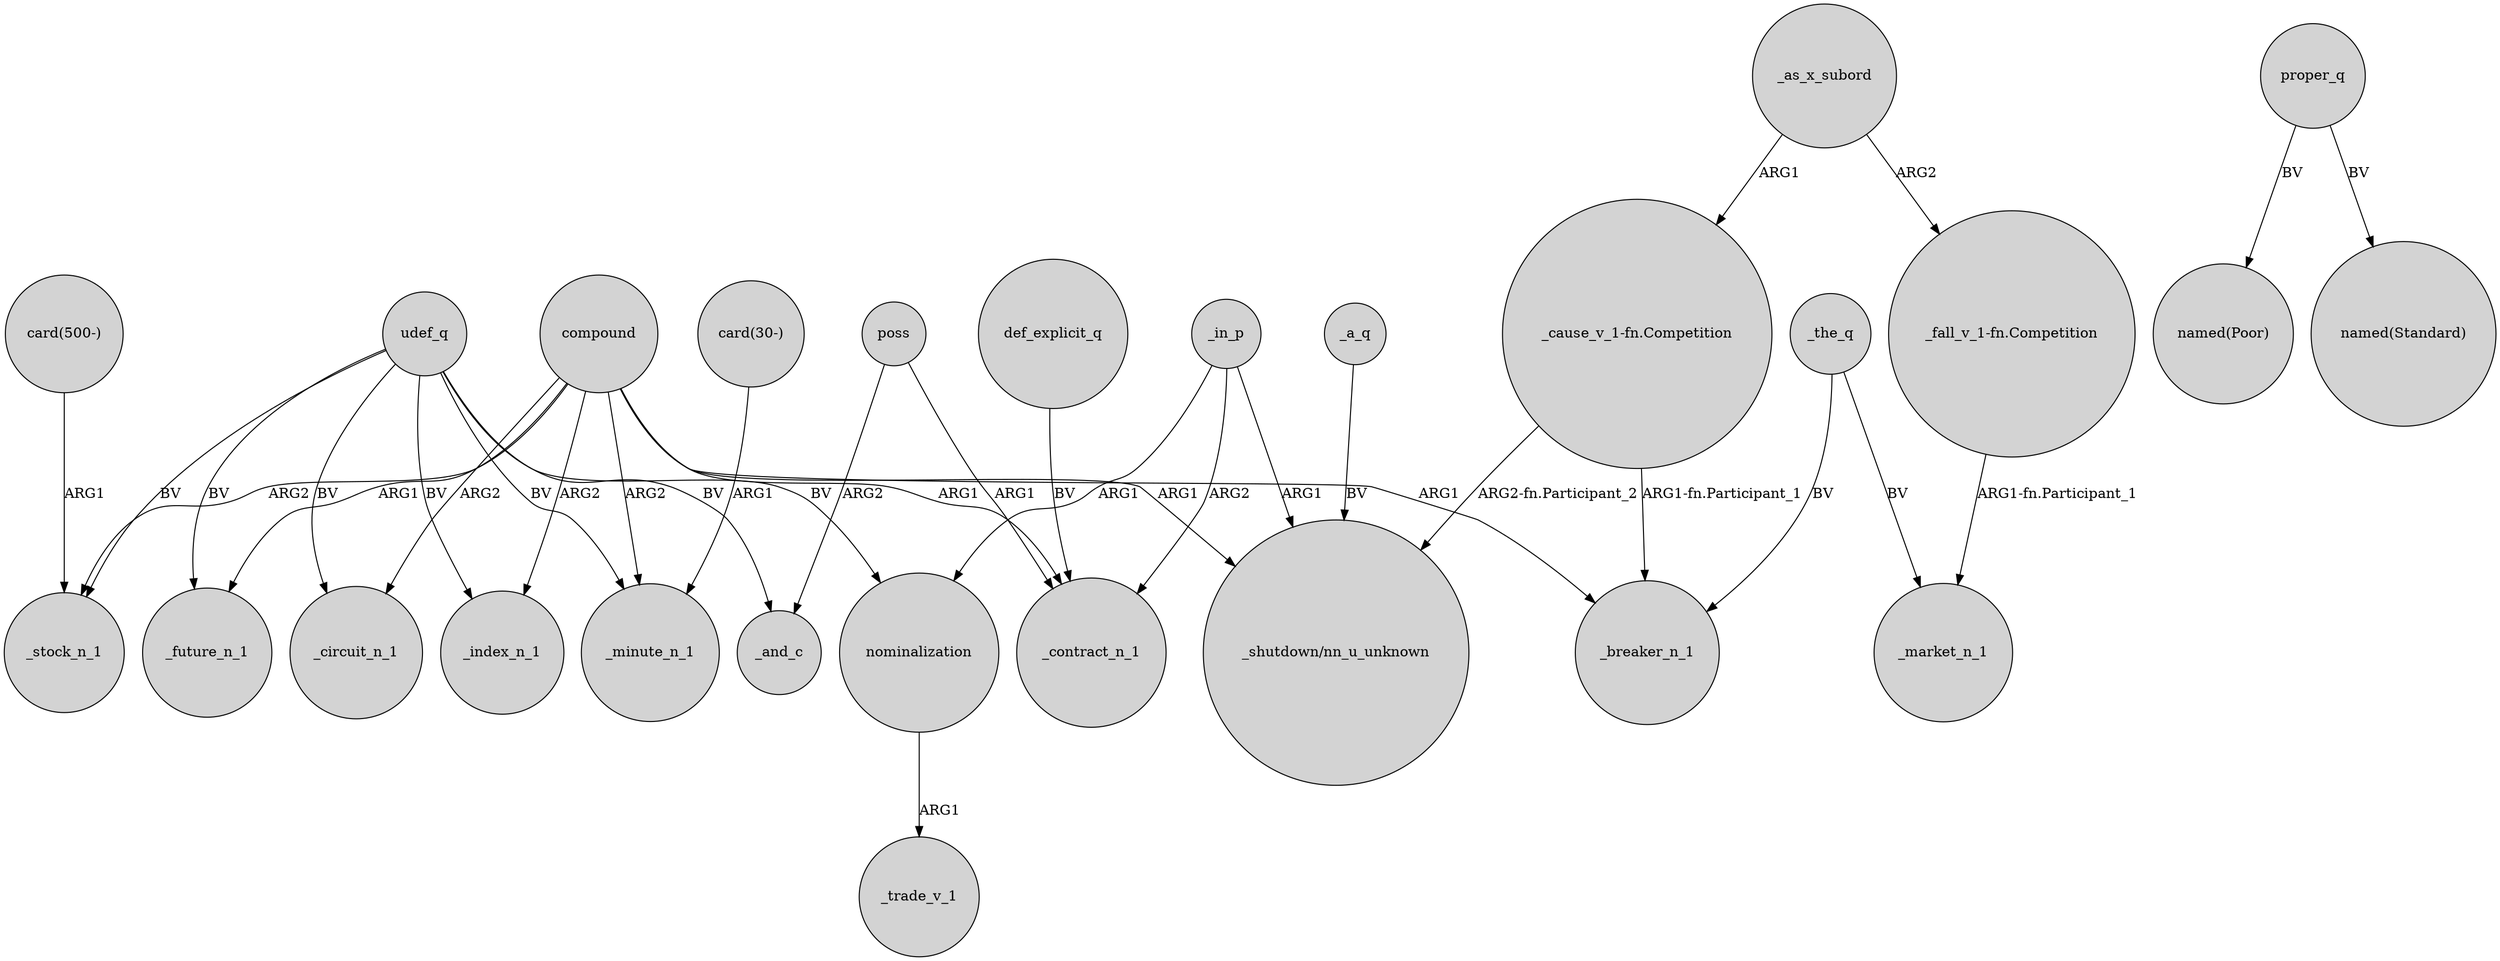 digraph {
	node [shape=circle style=filled]
	udef_q -> _minute_n_1 [label=BV]
	compound -> _contract_n_1 [label=ARG1]
	_a_q -> "_shutdown/nn_u_unknown" [label=BV]
	"_fall_v_1-fn.Competition" -> _market_n_1 [label="ARG1-fn.Participant_1"]
	_in_p -> _contract_n_1 [label=ARG2]
	proper_q -> "named(Poor)" [label=BV]
	udef_q -> nominalization [label=BV]
	_as_x_subord -> "_fall_v_1-fn.Competition" [label=ARG2]
	udef_q -> _index_n_1 [label=BV]
	compound -> _future_n_1 [label=ARG1]
	udef_q -> _future_n_1 [label=BV]
	compound -> "_shutdown/nn_u_unknown" [label=ARG1]
	udef_q -> _and_c [label=BV]
	_in_p -> "_shutdown/nn_u_unknown" [label=ARG1]
	_the_q -> _market_n_1 [label=BV]
	compound -> _minute_n_1 [label=ARG2]
	udef_q -> _circuit_n_1 [label=BV]
	poss -> _and_c [label=ARG2]
	udef_q -> _stock_n_1 [label=BV]
	"_cause_v_1-fn.Competition" -> _breaker_n_1 [label="ARG1-fn.Participant_1"]
	"card(500-)" -> _stock_n_1 [label=ARG1]
	poss -> _contract_n_1 [label=ARG1]
	compound -> _breaker_n_1 [label=ARG1]
	compound -> _stock_n_1 [label=ARG2]
	"_cause_v_1-fn.Competition" -> "_shutdown/nn_u_unknown" [label="ARG2-fn.Participant_2"]
	compound -> _index_n_1 [label=ARG2]
	proper_q -> "named(Standard)" [label=BV]
	"card(30-)" -> _minute_n_1 [label=ARG1]
	_the_q -> _breaker_n_1 [label=BV]
	compound -> _circuit_n_1 [label=ARG2]
	_as_x_subord -> "_cause_v_1-fn.Competition" [label=ARG1]
	def_explicit_q -> _contract_n_1 [label=BV]
	nominalization -> _trade_v_1 [label=ARG1]
	_in_p -> nominalization [label=ARG1]
}
